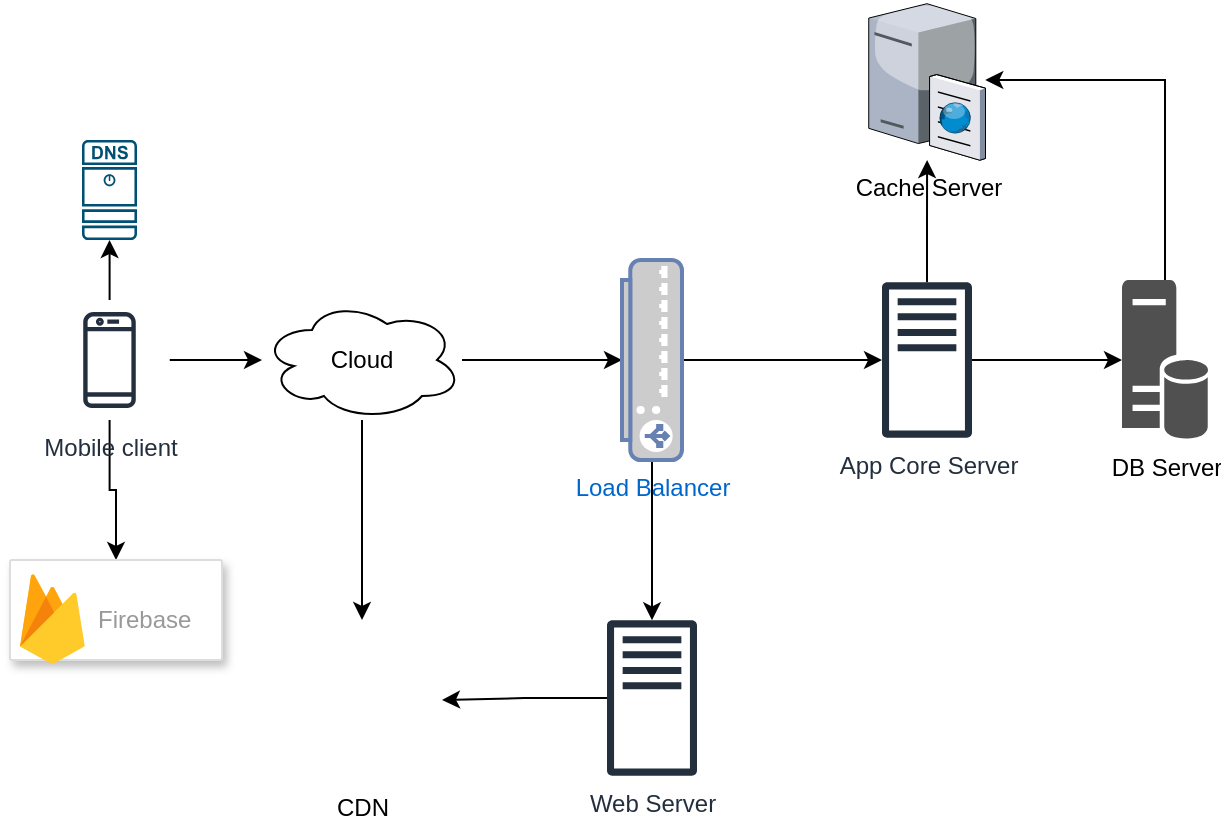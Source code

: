 <mxfile version="20.8.17" type="github">
  <diagram id="uEitK5Yw8WxjuDZyDiQq" name="Page-1">
    <mxGraphModel dx="954" dy="515" grid="1" gridSize="10" guides="1" tooltips="1" connect="1" arrows="1" fold="1" page="1" pageScale="1" pageWidth="827" pageHeight="1169" math="0" shadow="0">
      <root>
        <mxCell id="0" />
        <mxCell id="1" parent="0" />
        <mxCell id="ndcacQQV9o8B6pBk4h6F-7" value="" style="edgeStyle=orthogonalEdgeStyle;rounded=0;orthogonalLoop=1;jettySize=auto;html=1;" edge="1" parent="1" source="ndcacQQV9o8B6pBk4h6F-1" target="ndcacQQV9o8B6pBk4h6F-5">
          <mxGeometry relative="1" as="geometry" />
        </mxCell>
        <mxCell id="ndcacQQV9o8B6pBk4h6F-10" value="" style="edgeStyle=orthogonalEdgeStyle;rounded=0;orthogonalLoop=1;jettySize=auto;html=1;" edge="1" parent="1" source="ndcacQQV9o8B6pBk4h6F-1" target="ndcacQQV9o8B6pBk4h6F-8">
          <mxGeometry relative="1" as="geometry" />
        </mxCell>
        <mxCell id="ndcacQQV9o8B6pBk4h6F-31" value="" style="edgeStyle=orthogonalEdgeStyle;rounded=0;orthogonalLoop=1;jettySize=auto;html=1;fontSize=12;" edge="1" parent="1" source="ndcacQQV9o8B6pBk4h6F-1" target="ndcacQQV9o8B6pBk4h6F-29">
          <mxGeometry relative="1" as="geometry" />
        </mxCell>
        <mxCell id="ndcacQQV9o8B6pBk4h6F-1" value="Mobile client" style="sketch=0;outlineConnect=0;fontColor=#232F3E;gradientColor=none;strokeColor=#232F3E;fillColor=#ffffff;dashed=0;verticalLabelPosition=bottom;verticalAlign=top;align=center;html=1;fontSize=12;fontStyle=0;aspect=fixed;shape=mxgraph.aws4.resourceIcon;resIcon=mxgraph.aws4.mobile_client;" vertex="1" parent="1">
          <mxGeometry x="103.75" y="210" width="60" height="60" as="geometry" />
        </mxCell>
        <mxCell id="ndcacQQV9o8B6pBk4h6F-15" value="" style="edgeStyle=orthogonalEdgeStyle;rounded=0;orthogonalLoop=1;jettySize=auto;html=1;" edge="1" parent="1" source="ndcacQQV9o8B6pBk4h6F-5" target="ndcacQQV9o8B6pBk4h6F-14">
          <mxGeometry relative="1" as="geometry" />
        </mxCell>
        <mxCell id="ndcacQQV9o8B6pBk4h6F-21" value="" style="edgeStyle=orthogonalEdgeStyle;rounded=0;orthogonalLoop=1;jettySize=auto;html=1;fontSize=12;" edge="1" parent="1" source="ndcacQQV9o8B6pBk4h6F-5" target="ndcacQQV9o8B6pBk4h6F-20">
          <mxGeometry relative="1" as="geometry" />
        </mxCell>
        <mxCell id="ndcacQQV9o8B6pBk4h6F-5" value="Cloud" style="ellipse;shape=cloud;whiteSpace=wrap;html=1;align=center;" vertex="1" parent="1">
          <mxGeometry x="210" y="210" width="100" height="60" as="geometry" />
        </mxCell>
        <mxCell id="ndcacQQV9o8B6pBk4h6F-8" value="" style="sketch=0;points=[[0.015,0.015,0],[0.985,0.015,0],[0.985,0.985,0],[0.015,0.985,0],[0.25,0,0],[0.5,0,0],[0.75,0,0],[1,0.25,0],[1,0.5,0],[1,0.75,0],[0.75,1,0],[0.5,1,0],[0.25,1,0],[0,0.75,0],[0,0.5,0],[0,0.25,0]];verticalLabelPosition=bottom;html=1;verticalAlign=top;aspect=fixed;align=center;pointerEvents=1;shape=mxgraph.cisco19.dns_server;fillColor=#005073;strokeColor=none;" vertex="1" parent="1">
          <mxGeometry x="120" y="130" width="27.5" height="50" as="geometry" />
        </mxCell>
        <mxCell id="ndcacQQV9o8B6pBk4h6F-17" value="" style="edgeStyle=orthogonalEdgeStyle;rounded=0;orthogonalLoop=1;jettySize=auto;html=1;fontSize=12;" edge="1" parent="1" source="ndcacQQV9o8B6pBk4h6F-14" target="ndcacQQV9o8B6pBk4h6F-16">
          <mxGeometry relative="1" as="geometry" />
        </mxCell>
        <mxCell id="ndcacQQV9o8B6pBk4h6F-19" value="" style="edgeStyle=orthogonalEdgeStyle;rounded=0;orthogonalLoop=1;jettySize=auto;html=1;fontSize=12;" edge="1" parent="1" source="ndcacQQV9o8B6pBk4h6F-14" target="ndcacQQV9o8B6pBk4h6F-18">
          <mxGeometry relative="1" as="geometry" />
        </mxCell>
        <mxCell id="ndcacQQV9o8B6pBk4h6F-14" value="Load Balancer" style="fontColor=#0066CC;verticalAlign=top;verticalLabelPosition=bottom;labelPosition=center;align=center;html=1;outlineConnect=0;fillColor=#CCCCCC;strokeColor=#6881B3;gradientColor=none;gradientDirection=north;strokeWidth=2;shape=mxgraph.networks.load_balancer;direction=south;noLabel=0;movableLabel=0;fontSize=12;labelBackgroundColor=none;labelBorderColor=none;" vertex="1" parent="1">
          <mxGeometry x="390" y="190" width="30" height="100" as="geometry" />
        </mxCell>
        <mxCell id="ndcacQQV9o8B6pBk4h6F-22" value="" style="edgeStyle=orthogonalEdgeStyle;rounded=0;orthogonalLoop=1;jettySize=auto;html=1;fontSize=12;" edge="1" parent="1" source="ndcacQQV9o8B6pBk4h6F-16" target="ndcacQQV9o8B6pBk4h6F-20">
          <mxGeometry relative="1" as="geometry" />
        </mxCell>
        <mxCell id="ndcacQQV9o8B6pBk4h6F-16" value="Web Server" style="sketch=0;outlineConnect=0;fontColor=#232F3E;gradientColor=none;fillColor=#232F3D;strokeColor=none;dashed=0;verticalLabelPosition=bottom;verticalAlign=top;align=center;html=1;fontSize=12;fontStyle=0;aspect=fixed;pointerEvents=1;shape=mxgraph.aws4.traditional_server;labelBackgroundColor=none;labelBorderColor=none;" vertex="1" parent="1">
          <mxGeometry x="382.5" y="370" width="45" height="78" as="geometry" />
        </mxCell>
        <mxCell id="ndcacQQV9o8B6pBk4h6F-25" value="" style="edgeStyle=orthogonalEdgeStyle;rounded=0;orthogonalLoop=1;jettySize=auto;html=1;fontSize=12;" edge="1" parent="1" source="ndcacQQV9o8B6pBk4h6F-18" target="ndcacQQV9o8B6pBk4h6F-24">
          <mxGeometry relative="1" as="geometry" />
        </mxCell>
        <mxCell id="ndcacQQV9o8B6pBk4h6F-27" value="" style="edgeStyle=orthogonalEdgeStyle;rounded=0;orthogonalLoop=1;jettySize=auto;html=1;fontSize=12;" edge="1" parent="1" source="ndcacQQV9o8B6pBk4h6F-18" target="ndcacQQV9o8B6pBk4h6F-26">
          <mxGeometry relative="1" as="geometry" />
        </mxCell>
        <mxCell id="ndcacQQV9o8B6pBk4h6F-18" value="App Core Server" style="sketch=0;outlineConnect=0;fontColor=#232F3E;gradientColor=none;fillColor=#232F3D;strokeColor=none;dashed=0;verticalLabelPosition=bottom;verticalAlign=top;align=center;html=1;fontSize=12;fontStyle=0;aspect=fixed;pointerEvents=1;shape=mxgraph.aws4.traditional_server;labelBackgroundColor=none;labelBorderColor=none;" vertex="1" parent="1">
          <mxGeometry x="520" y="201" width="45" height="78" as="geometry" />
        </mxCell>
        <mxCell id="ndcacQQV9o8B6pBk4h6F-20" value="CDN" style="shape=image;html=1;verticalAlign=top;verticalLabelPosition=bottom;labelBackgroundColor=#ffffff;imageAspect=0;aspect=fixed;image=https://cdn2.iconfinder.com/data/icons/whcompare-isometric-web-hosting-servers/50/connected-globe-128.png;labelBorderColor=none;fontSize=12;" vertex="1" parent="1">
          <mxGeometry x="220" y="370" width="80" height="80" as="geometry" />
        </mxCell>
        <mxCell id="ndcacQQV9o8B6pBk4h6F-28" style="edgeStyle=orthogonalEdgeStyle;rounded=0;orthogonalLoop=1;jettySize=auto;html=1;fontSize=12;" edge="1" parent="1" source="ndcacQQV9o8B6pBk4h6F-24" target="ndcacQQV9o8B6pBk4h6F-26">
          <mxGeometry relative="1" as="geometry">
            <Array as="points">
              <mxPoint x="662" y="100" />
            </Array>
          </mxGeometry>
        </mxCell>
        <mxCell id="ndcacQQV9o8B6pBk4h6F-24" value="DB Server" style="sketch=0;shadow=0;dashed=0;html=1;strokeColor=none;fillColor=#505050;labelPosition=center;verticalLabelPosition=bottom;verticalAlign=top;outlineConnect=0;align=center;shape=mxgraph.office.databases.database_server;labelBackgroundColor=none;labelBorderColor=none;fontSize=12;" vertex="1" parent="1">
          <mxGeometry x="640" y="200" width="43" height="80" as="geometry" />
        </mxCell>
        <mxCell id="ndcacQQV9o8B6pBk4h6F-26" value="Cache Server&lt;br&gt;" style="verticalLabelPosition=bottom;sketch=0;aspect=fixed;html=1;verticalAlign=top;strokeColor=none;align=center;outlineConnect=0;shape=mxgraph.citrix.cache_server;labelBackgroundColor=none;labelBorderColor=none;fontSize=12;" vertex="1" parent="1">
          <mxGeometry x="513.37" y="60" width="58.26" height="80" as="geometry" />
        </mxCell>
        <mxCell id="ndcacQQV9o8B6pBk4h6F-29" value="" style="strokeColor=#dddddd;shadow=1;strokeWidth=1;rounded=1;absoluteArcSize=1;arcSize=2;labelBackgroundColor=none;labelBorderColor=none;fontSize=12;" vertex="1" parent="1">
          <mxGeometry x="84" y="340" width="106" height="50" as="geometry" />
        </mxCell>
        <mxCell id="ndcacQQV9o8B6pBk4h6F-30" value="Firebase" style="sketch=0;dashed=0;connectable=0;html=1;fillColor=#5184F3;strokeColor=none;shape=mxgraph.gcp2.firebase;part=1;labelPosition=right;verticalLabelPosition=middle;align=left;verticalAlign=middle;spacingLeft=5;fontColor=#999999;fontSize=12;labelBackgroundColor=none;labelBorderColor=none;" vertex="1" parent="ndcacQQV9o8B6pBk4h6F-29">
          <mxGeometry width="32.4" height="45" relative="1" as="geometry">
            <mxPoint x="5" y="7" as="offset" />
          </mxGeometry>
        </mxCell>
      </root>
    </mxGraphModel>
  </diagram>
</mxfile>
